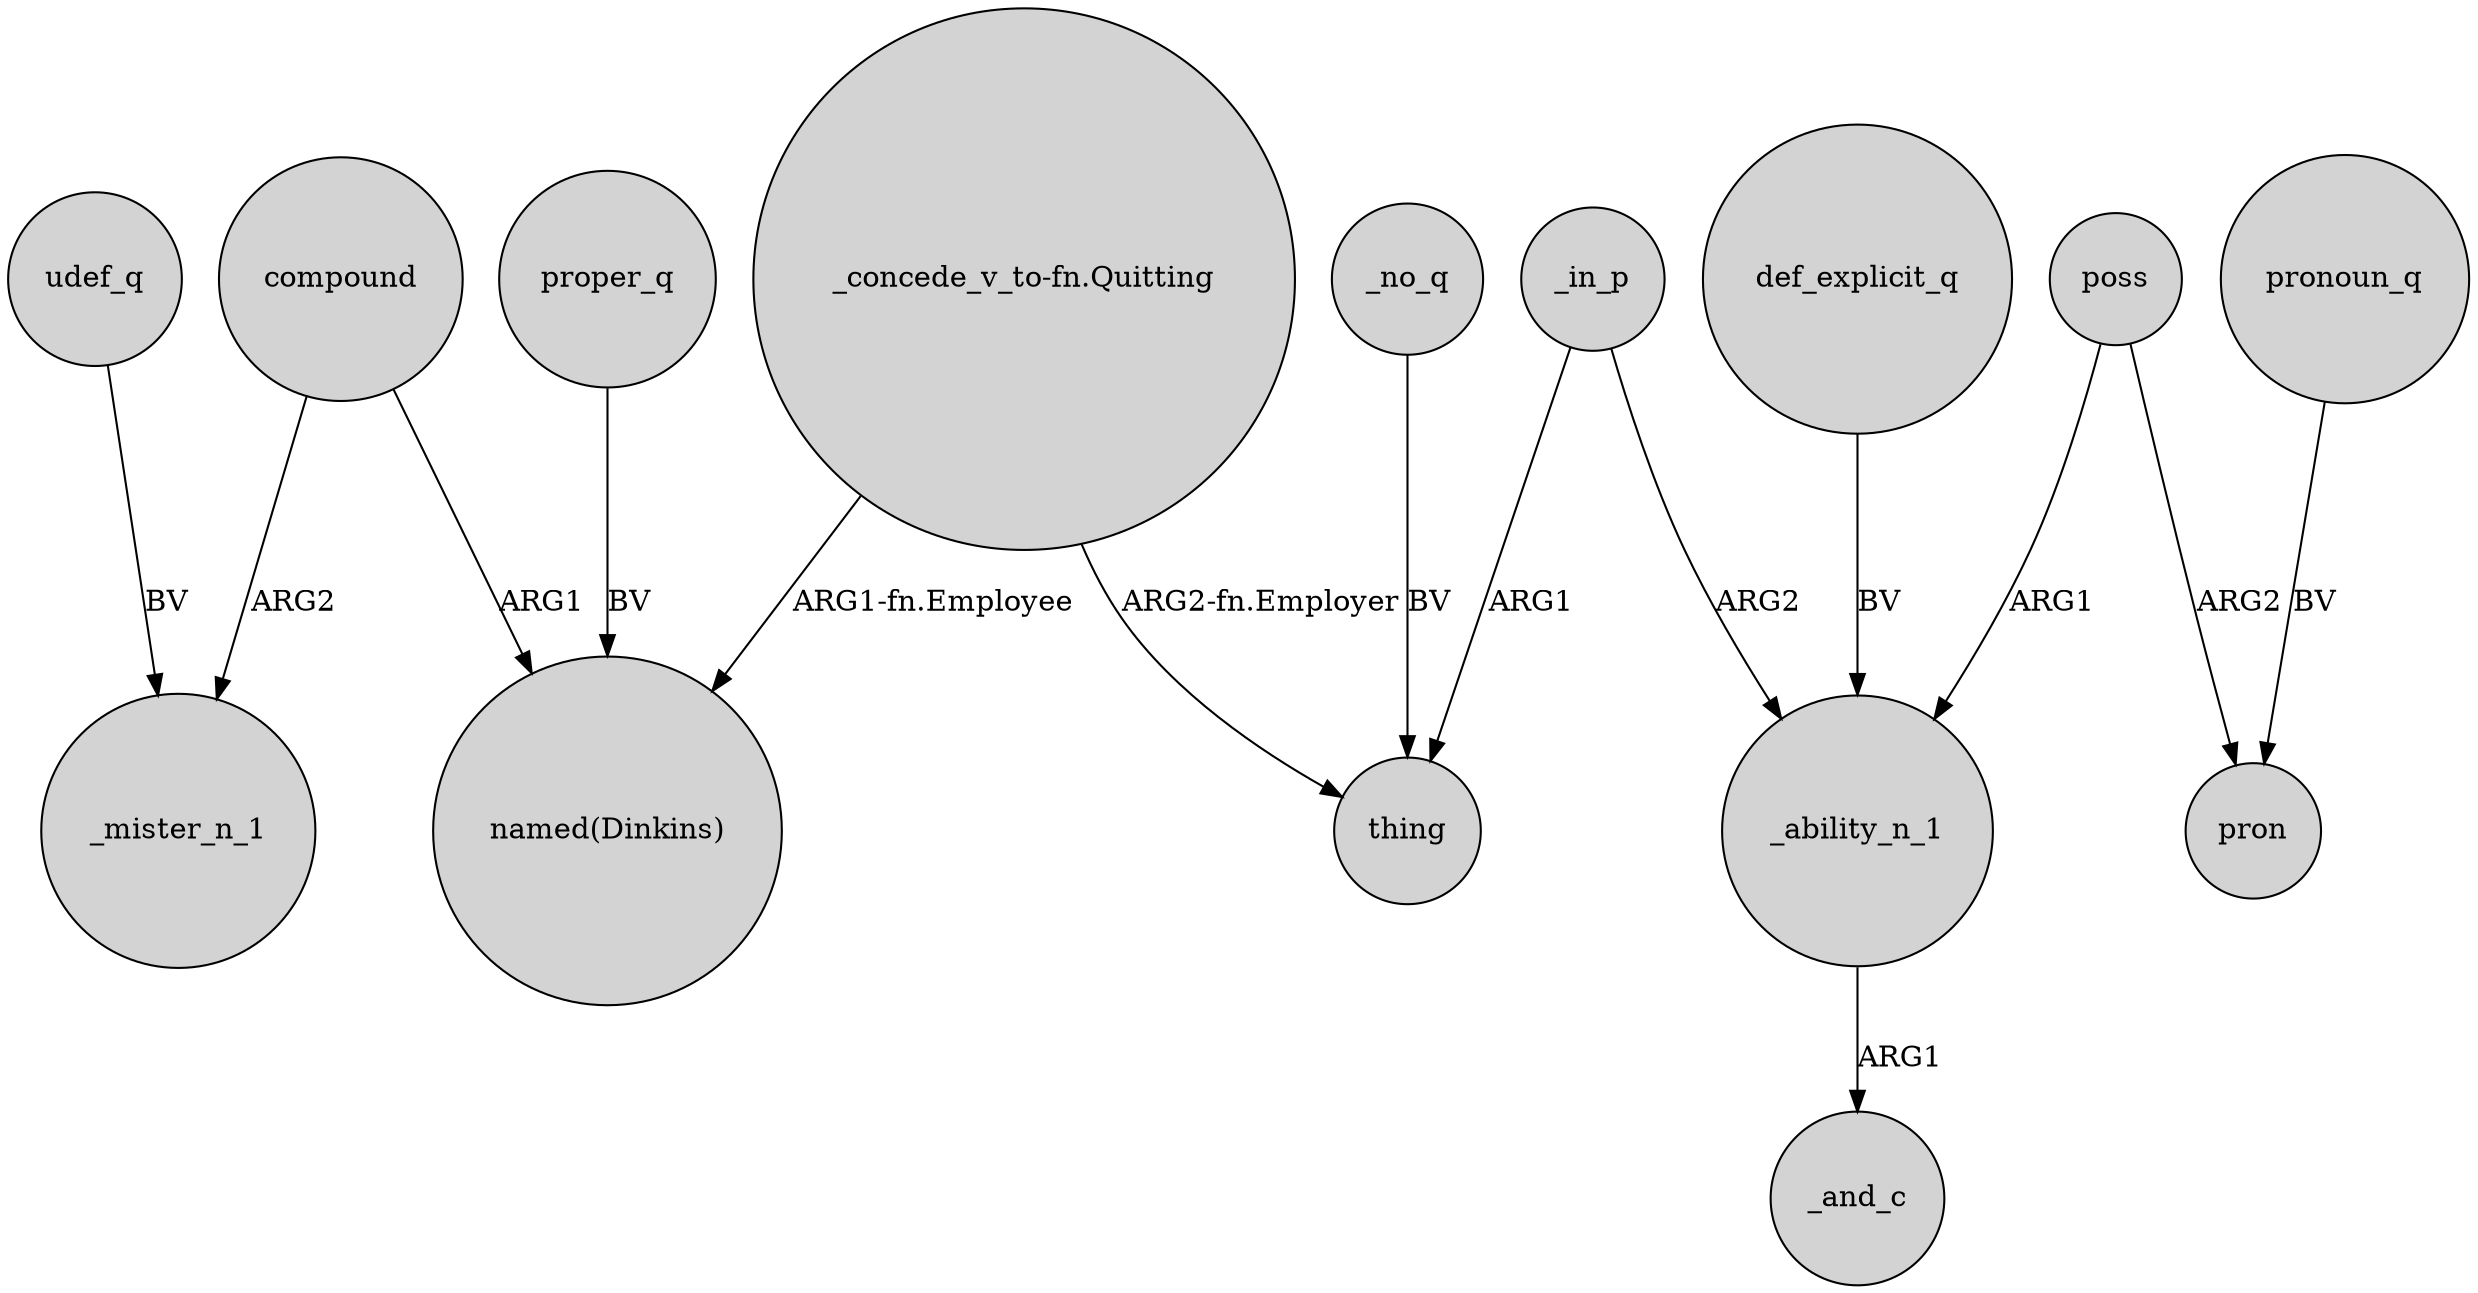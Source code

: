 digraph {
	node [shape=circle style=filled]
	"_concede_v_to-fn.Quitting" -> "named(Dinkins)" [label="ARG1-fn.Employee"]
	compound -> _mister_n_1 [label=ARG2]
	_ability_n_1 -> _and_c [label=ARG1]
	_in_p -> _ability_n_1 [label=ARG2]
	udef_q -> _mister_n_1 [label=BV]
	_no_q -> thing [label=BV]
	"_concede_v_to-fn.Quitting" -> thing [label="ARG2-fn.Employer"]
	proper_q -> "named(Dinkins)" [label=BV]
	poss -> _ability_n_1 [label=ARG1]
	pronoun_q -> pron [label=BV]
	_in_p -> thing [label=ARG1]
	poss -> pron [label=ARG2]
	compound -> "named(Dinkins)" [label=ARG1]
	def_explicit_q -> _ability_n_1 [label=BV]
}
